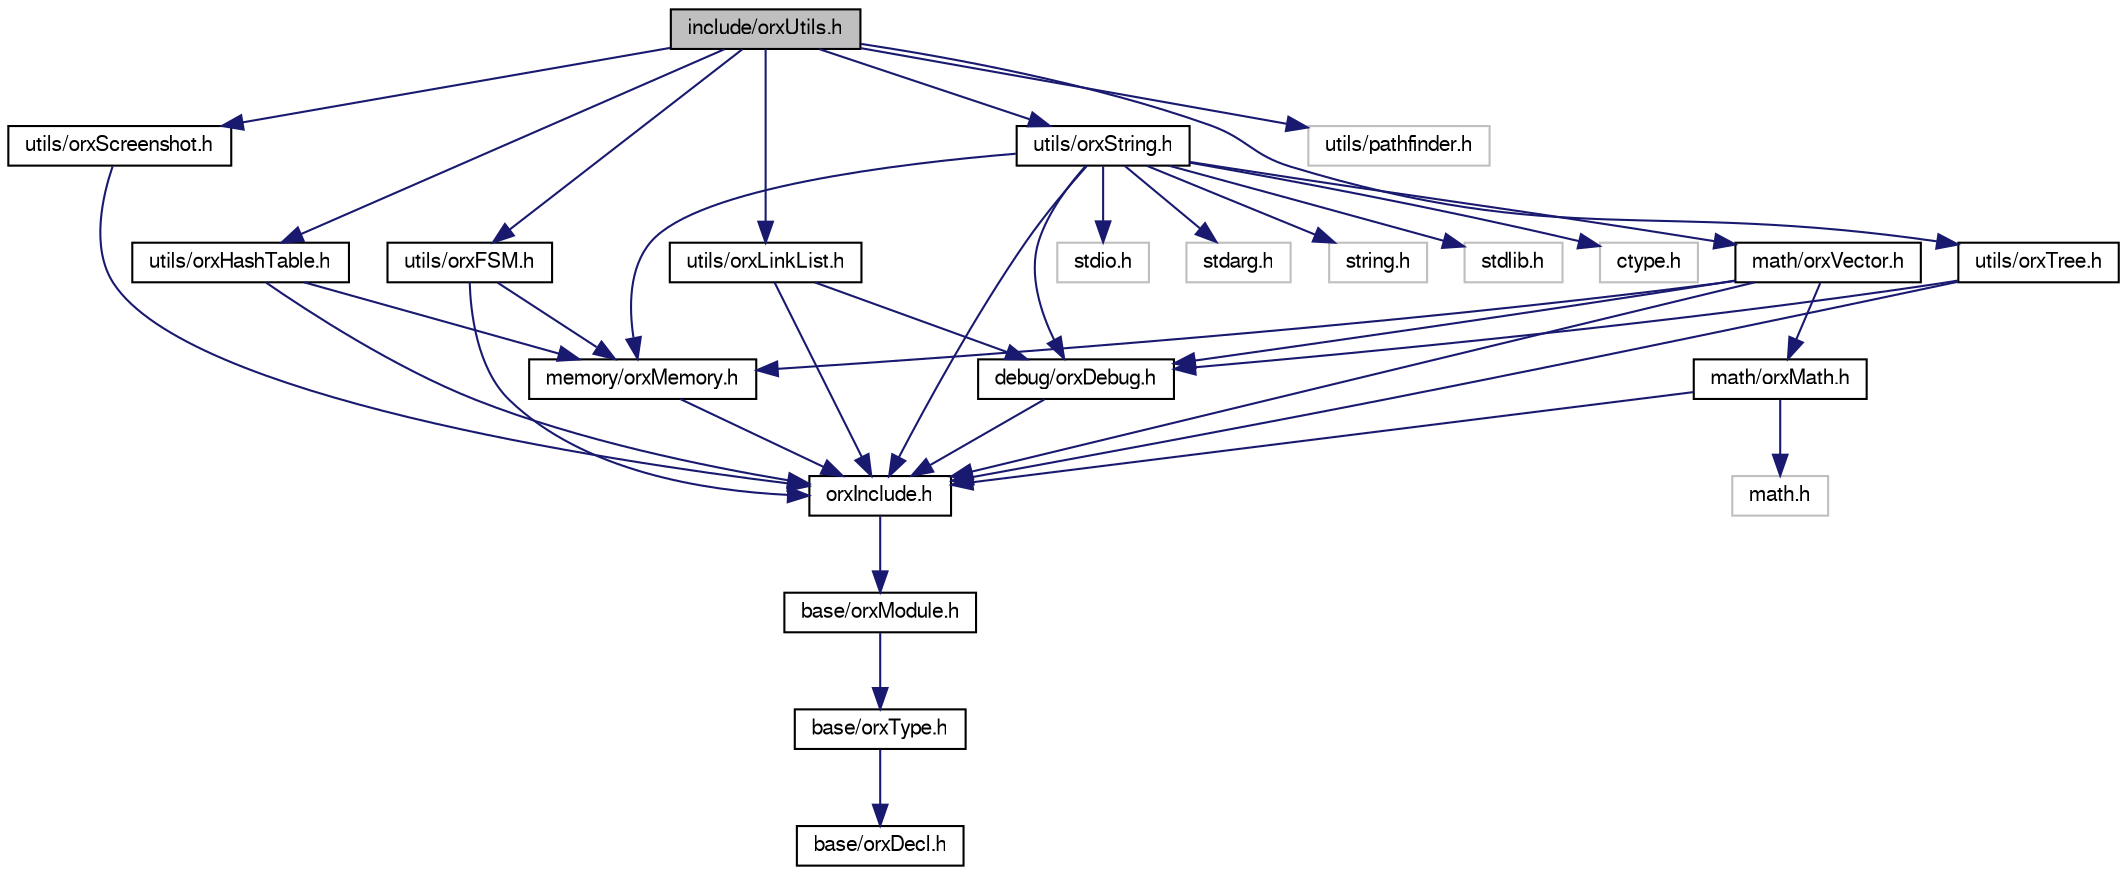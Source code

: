 digraph G
{
  bgcolor="transparent";
  edge [fontname="FreeSans",fontsize=10,labelfontname="FreeSans",labelfontsize=10];
  node [fontname="FreeSans",fontsize=10,shape=record];
  Node1 [label="include/orxUtils.h",height=0.2,width=0.4,color="black", fillcolor="grey75", style="filled" fontcolor="black"];
  Node1 -> Node2 [color="midnightblue",fontsize=10,style="solid",fontname="FreeSans"];
  Node2 [label="utils/orxFSM.h",height=0.2,width=0.4,color="black",URL="$orx_f_s_m_8h.html"];
  Node2 -> Node3 [color="midnightblue",fontsize=10,style="solid",fontname="FreeSans"];
  Node3 [label="orxInclude.h",height=0.2,width=0.4,color="black",URL="$orx_include_8h.html"];
  Node3 -> Node4 [color="midnightblue",fontsize=10,style="solid",fontname="FreeSans"];
  Node4 [label="base/orxModule.h",height=0.2,width=0.4,color="black",URL="$orx_module_8h.html"];
  Node4 -> Node5 [color="midnightblue",fontsize=10,style="solid",fontname="FreeSans"];
  Node5 [label="base/orxType.h",height=0.2,width=0.4,color="black",URL="$orx_type_8h.html"];
  Node5 -> Node6 [color="midnightblue",fontsize=10,style="solid",fontname="FreeSans"];
  Node6 [label="base/orxDecl.h",height=0.2,width=0.4,color="black",URL="$orx_decl_8h.html"];
  Node2 -> Node7 [color="midnightblue",fontsize=10,style="solid",fontname="FreeSans"];
  Node7 [label="memory/orxMemory.h",height=0.2,width=0.4,color="black",URL="$orx_memory_8h.html"];
  Node7 -> Node3 [color="midnightblue",fontsize=10,style="solid",fontname="FreeSans"];
  Node1 -> Node8 [color="midnightblue",fontsize=10,style="solid",fontname="FreeSans"];
  Node8 [label="utils/orxHashTable.h",height=0.2,width=0.4,color="black",URL="$orx_hash_table_8h.html"];
  Node8 -> Node3 [color="midnightblue",fontsize=10,style="solid",fontname="FreeSans"];
  Node8 -> Node7 [color="midnightblue",fontsize=10,style="solid",fontname="FreeSans"];
  Node1 -> Node9 [color="midnightblue",fontsize=10,style="solid",fontname="FreeSans"];
  Node9 [label="utils/orxLinkList.h",height=0.2,width=0.4,color="black",URL="$orx_link_list_8h.html"];
  Node9 -> Node3 [color="midnightblue",fontsize=10,style="solid",fontname="FreeSans"];
  Node9 -> Node10 [color="midnightblue",fontsize=10,style="solid",fontname="FreeSans"];
  Node10 [label="debug/orxDebug.h",height=0.2,width=0.4,color="black",URL="$orx_debug_8h.html"];
  Node10 -> Node3 [color="midnightblue",fontsize=10,style="solid",fontname="FreeSans"];
  Node1 -> Node11 [color="midnightblue",fontsize=10,style="solid",fontname="FreeSans"];
  Node11 [label="utils/orxScreenshot.h",height=0.2,width=0.4,color="black",URL="$orx_screenshot_8h.html"];
  Node11 -> Node3 [color="midnightblue",fontsize=10,style="solid",fontname="FreeSans"];
  Node1 -> Node12 [color="midnightblue",fontsize=10,style="solid",fontname="FreeSans"];
  Node12 [label="utils/orxString.h",height=0.2,width=0.4,color="black",URL="$orx_string_8h.html"];
  Node12 -> Node3 [color="midnightblue",fontsize=10,style="solid",fontname="FreeSans"];
  Node12 -> Node7 [color="midnightblue",fontsize=10,style="solid",fontname="FreeSans"];
  Node12 -> Node13 [color="midnightblue",fontsize=10,style="solid",fontname="FreeSans"];
  Node13 [label="math/orxVector.h",height=0.2,width=0.4,color="black",URL="$orx_vector_8h.html"];
  Node13 -> Node3 [color="midnightblue",fontsize=10,style="solid",fontname="FreeSans"];
  Node13 -> Node10 [color="midnightblue",fontsize=10,style="solid",fontname="FreeSans"];
  Node13 -> Node7 [color="midnightblue",fontsize=10,style="solid",fontname="FreeSans"];
  Node13 -> Node14 [color="midnightblue",fontsize=10,style="solid",fontname="FreeSans"];
  Node14 [label="math/orxMath.h",height=0.2,width=0.4,color="black",URL="$orx_math_8h.html"];
  Node14 -> Node3 [color="midnightblue",fontsize=10,style="solid",fontname="FreeSans"];
  Node14 -> Node15 [color="midnightblue",fontsize=10,style="solid",fontname="FreeSans"];
  Node15 [label="math.h",height=0.2,width=0.4,color="grey75"];
  Node12 -> Node16 [color="midnightblue",fontsize=10,style="solid",fontname="FreeSans"];
  Node16 [label="stdio.h",height=0.2,width=0.4,color="grey75"];
  Node12 -> Node17 [color="midnightblue",fontsize=10,style="solid",fontname="FreeSans"];
  Node17 [label="stdarg.h",height=0.2,width=0.4,color="grey75"];
  Node12 -> Node18 [color="midnightblue",fontsize=10,style="solid",fontname="FreeSans"];
  Node18 [label="string.h",height=0.2,width=0.4,color="grey75"];
  Node12 -> Node19 [color="midnightblue",fontsize=10,style="solid",fontname="FreeSans"];
  Node19 [label="stdlib.h",height=0.2,width=0.4,color="grey75"];
  Node12 -> Node20 [color="midnightblue",fontsize=10,style="solid",fontname="FreeSans"];
  Node20 [label="ctype.h",height=0.2,width=0.4,color="grey75"];
  Node12 -> Node10 [color="midnightblue",fontsize=10,style="solid",fontname="FreeSans"];
  Node1 -> Node21 [color="midnightblue",fontsize=10,style="solid",fontname="FreeSans"];
  Node21 [label="utils/orxTree.h",height=0.2,width=0.4,color="black",URL="$orx_tree_8h.html"];
  Node21 -> Node3 [color="midnightblue",fontsize=10,style="solid",fontname="FreeSans"];
  Node21 -> Node10 [color="midnightblue",fontsize=10,style="solid",fontname="FreeSans"];
  Node1 -> Node22 [color="midnightblue",fontsize=10,style="solid",fontname="FreeSans"];
  Node22 [label="utils/pathfinder.h",height=0.2,width=0.4,color="grey75"];
}
